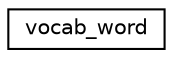 digraph "Graphical Class Hierarchy"
{
  edge [fontname="Helvetica",fontsize="10",labelfontname="Helvetica",labelfontsize="10"];
  node [fontname="Helvetica",fontsize="10",shape=record];
  rankdir="LR";
  Node0 [label="vocab_word",height=0.2,width=0.4,color="black", fillcolor="white", style="filled",URL="$structrnnlm_1_1vocab__word.html"];
}

